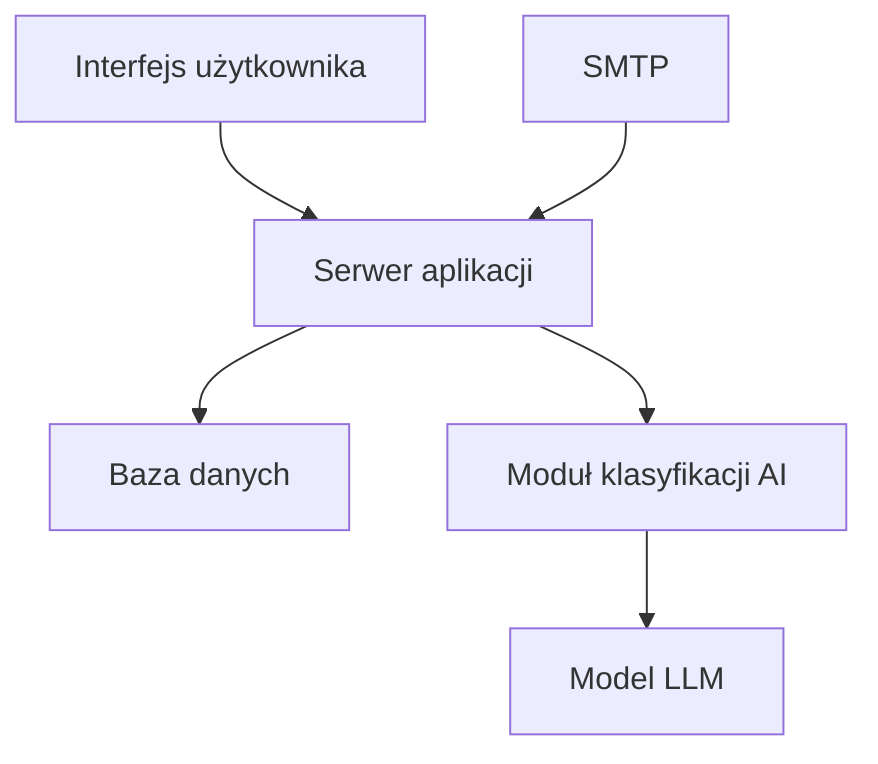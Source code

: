 graph TD
    A[Interfejs użytkownika] --> B[Serwer aplikacji]
    F[SMTP] --> B
    B --> C[Baza danych]
    B --> D[Moduł klasyfikacji AI]
    D --> E[Model LLM]